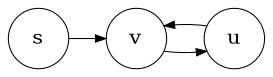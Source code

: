 digraph after {
	rankdir = LR
	ranksep = 0.25
	node [penwidth = 0.5, shape = circle, width = 0.4,fixedsize = true, fontsize = 10]
	edge [arrowsize = 0.5, penwidth = 0.5]

	s -> v;
	v -> u;
	u -> v;
}

